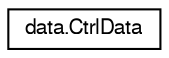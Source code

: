 digraph "Representación gráfica de la clase"
{
 // LATEX_PDF_SIZE
  edge [fontname="FreeSans",fontsize="10",labelfontname="FreeSans",labelfontsize="10"];
  node [fontname="FreeSans",fontsize="10",shape=record];
  rankdir="LR";
  Node0 [label="data.CtrlData",height=0.2,width=0.4,color="black", fillcolor="white", style="filled",URL="$classdata_1_1_ctrl_data.html",tooltip="Clase CtrlData para obtener y guardar datos en nuestra base de datos (ficheros)"];
}
